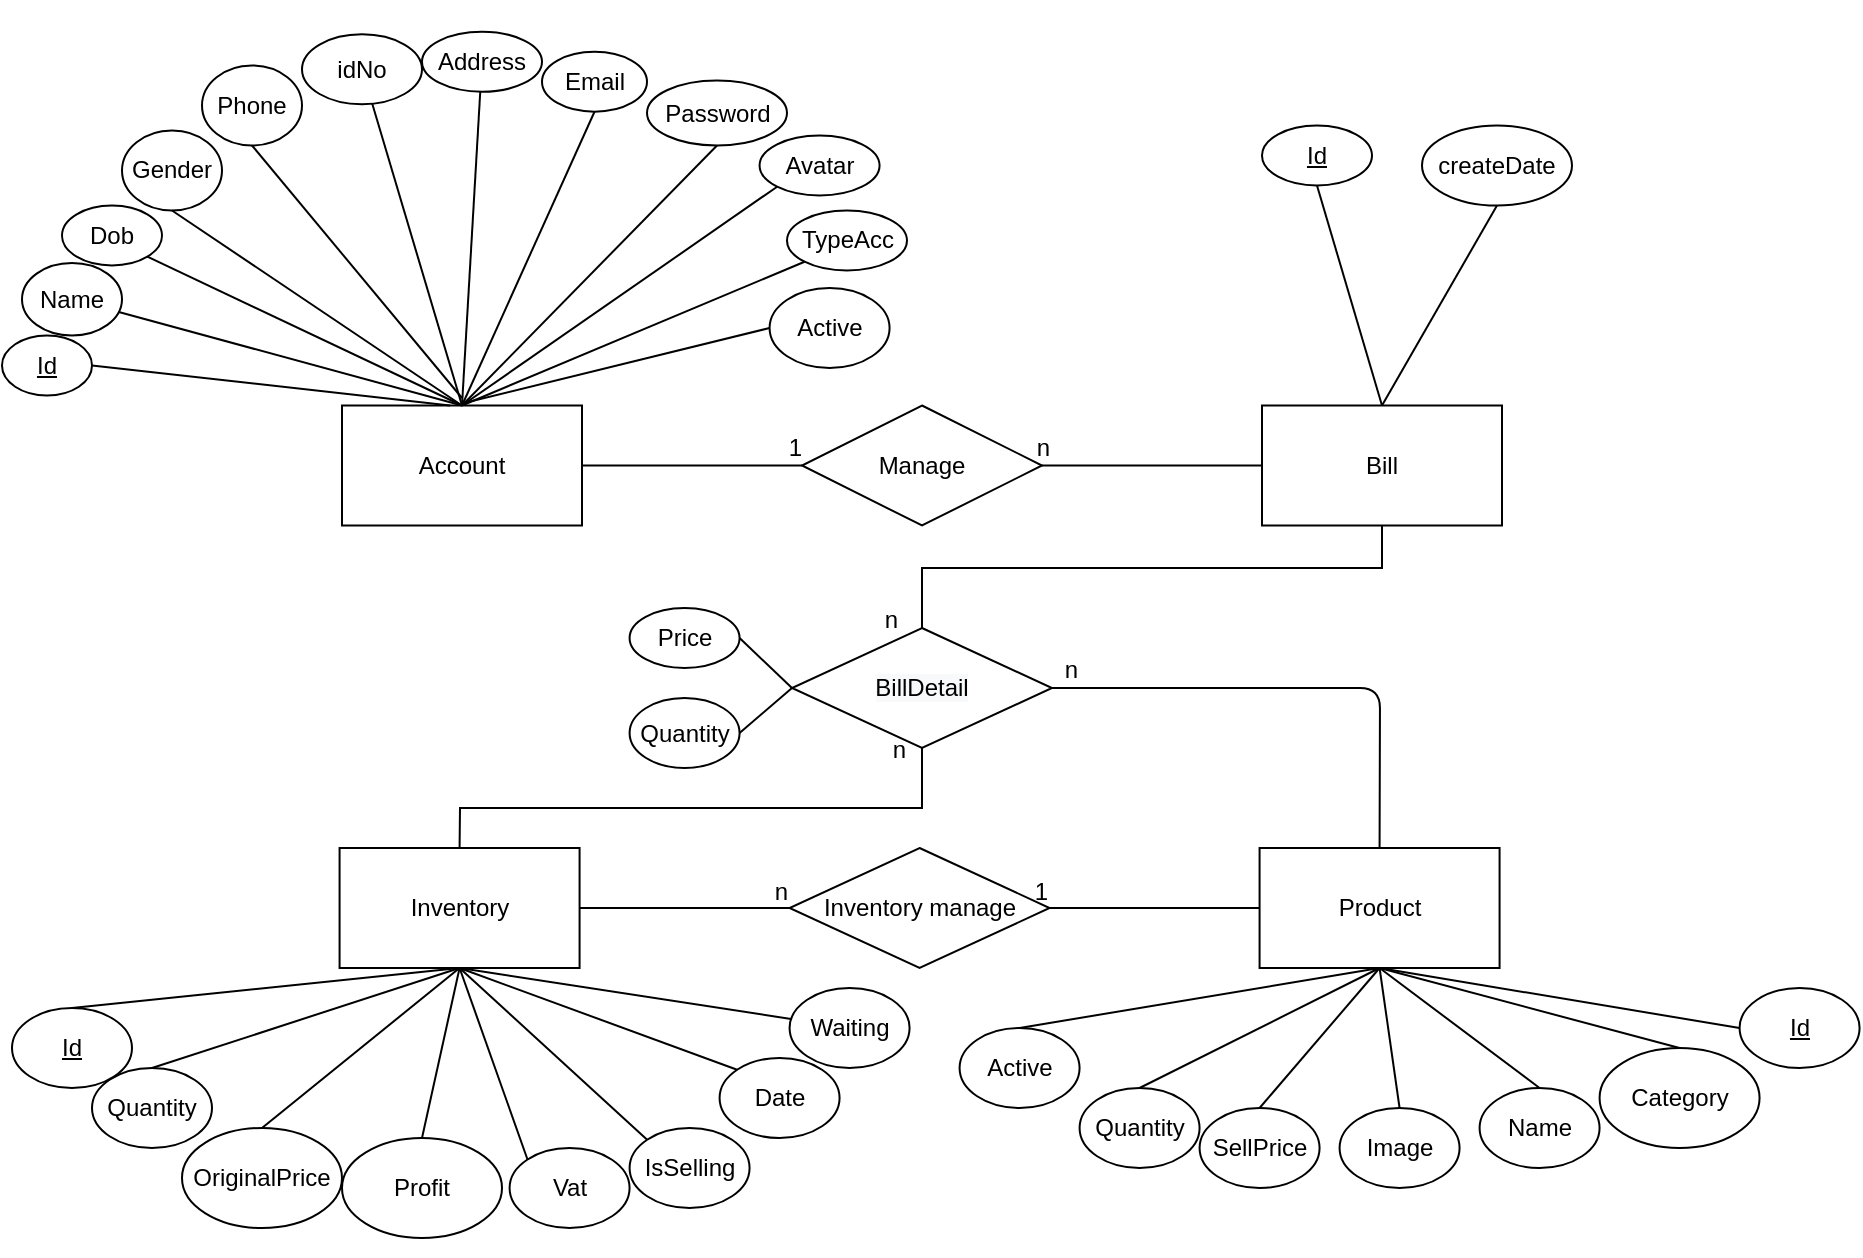 <mxfile version="15.2.9" type="github">
  <diagram id="R2lEEEUBdFMjLlhIrx00" name="Page-1">
    <mxGraphModel dx="2290" dy="1743" grid="1" gridSize="10" guides="1" tooltips="1" connect="1" arrows="1" fold="1" page="1" pageScale="1" pageWidth="850" pageHeight="1100" math="0" shadow="0" extFonts="Permanent Marker^https://fonts.googleapis.com/css?family=Permanent+Marker">
      <root>
        <mxCell id="0" />
        <mxCell id="1" parent="0" />
        <mxCell id="KfoyAcjSwaGEX3v1Dtmh-1" value="Account" style="rounded=0;whiteSpace=wrap;html=1;" parent="1" vertex="1">
          <mxGeometry x="-100" y="198.75" width="120" height="60" as="geometry" />
        </mxCell>
        <mxCell id="KfoyAcjSwaGEX3v1Dtmh-4" value="Product" style="rounded=0;whiteSpace=wrap;html=1;" parent="1" vertex="1">
          <mxGeometry x="358.79" y="420" width="120" height="60" as="geometry" />
        </mxCell>
        <mxCell id="KfoyAcjSwaGEX3v1Dtmh-5" value="Inventory" style="rounded=0;whiteSpace=wrap;html=1;" parent="1" vertex="1">
          <mxGeometry x="-101.21" y="420" width="120" height="60" as="geometry" />
        </mxCell>
        <mxCell id="KfoyAcjSwaGEX3v1Dtmh-7" value="Bill" style="rounded=0;whiteSpace=wrap;html=1;" parent="1" vertex="1">
          <mxGeometry x="360" y="198.75" width="120" height="60" as="geometry" />
        </mxCell>
        <mxCell id="KfoyAcjSwaGEX3v1Dtmh-8" value="Gender" style="ellipse;whiteSpace=wrap;html=1;" parent="1" vertex="1">
          <mxGeometry x="-210" y="61.25" width="50" height="40" as="geometry" />
        </mxCell>
        <mxCell id="KfoyAcjSwaGEX3v1Dtmh-9" value="Dob" style="ellipse;whiteSpace=wrap;html=1;" parent="1" vertex="1">
          <mxGeometry x="-240" y="98.75" width="50" height="30" as="geometry" />
        </mxCell>
        <mxCell id="KfoyAcjSwaGEX3v1Dtmh-10" value="Name" style="ellipse;whiteSpace=wrap;html=1;" parent="1" vertex="1">
          <mxGeometry x="-260" y="127.5" width="50" height="36.25" as="geometry" />
        </mxCell>
        <mxCell id="KfoyAcjSwaGEX3v1Dtmh-11" value="Email" style="ellipse;whiteSpace=wrap;html=1;" parent="1" vertex="1">
          <mxGeometry y="21.88" width="52.5" height="30" as="geometry" />
        </mxCell>
        <mxCell id="KfoyAcjSwaGEX3v1Dtmh-13" value="idNo" style="ellipse;whiteSpace=wrap;html=1;" parent="1" vertex="1">
          <mxGeometry x="-120" y="13.13" width="60" height="35" as="geometry" />
        </mxCell>
        <mxCell id="KfoyAcjSwaGEX3v1Dtmh-14" value="Phone" style="ellipse;whiteSpace=wrap;html=1;" parent="1" vertex="1">
          <mxGeometry x="-170" y="28.75" width="50" height="40" as="geometry" />
        </mxCell>
        <mxCell id="KfoyAcjSwaGEX3v1Dtmh-15" value="Avatar" style="ellipse;whiteSpace=wrap;html=1;" parent="1" vertex="1">
          <mxGeometry x="108.79" y="63.75" width="60" height="30" as="geometry" />
        </mxCell>
        <mxCell id="KfoyAcjSwaGEX3v1Dtmh-16" value="Password" style="ellipse;whiteSpace=wrap;html=1;" parent="1" vertex="1">
          <mxGeometry x="52.5" y="36.25" width="70" height="32.5" as="geometry" />
        </mxCell>
        <mxCell id="KfoyAcjSwaGEX3v1Dtmh-17" value="TypeAcc" style="ellipse;whiteSpace=wrap;html=1;" parent="1" vertex="1">
          <mxGeometry x="122.5" y="101.25" width="60" height="30" as="geometry" />
        </mxCell>
        <mxCell id="KfoyAcjSwaGEX3v1Dtmh-18" value="Active" style="ellipse;whiteSpace=wrap;html=1;" parent="1" vertex="1">
          <mxGeometry x="113.79" y="140" width="60" height="40" as="geometry" />
        </mxCell>
        <mxCell id="KfoyAcjSwaGEX3v1Dtmh-19" value="&lt;u&gt;Id&lt;/u&gt;" style="ellipse;whiteSpace=wrap;html=1;" parent="1" vertex="1">
          <mxGeometry x="-270" y="163.75" width="45" height="30" as="geometry" />
        </mxCell>
        <mxCell id="KfoyAcjSwaGEX3v1Dtmh-29" value="Active" style="ellipse;whiteSpace=wrap;html=1;" parent="1" vertex="1">
          <mxGeometry x="208.79" y="510" width="60" height="40" as="geometry" />
        </mxCell>
        <mxCell id="KfoyAcjSwaGEX3v1Dtmh-30" value="Quantity" style="ellipse;whiteSpace=wrap;html=1;" parent="1" vertex="1">
          <mxGeometry x="268.79" y="540" width="60" height="40" as="geometry" />
        </mxCell>
        <mxCell id="KfoyAcjSwaGEX3v1Dtmh-31" value="SellPrice" style="ellipse;whiteSpace=wrap;html=1;" parent="1" vertex="1">
          <mxGeometry x="328.79" y="550" width="60" height="40" as="geometry" />
        </mxCell>
        <mxCell id="KfoyAcjSwaGEX3v1Dtmh-32" value="Image" style="ellipse;whiteSpace=wrap;html=1;" parent="1" vertex="1">
          <mxGeometry x="398.79" y="550" width="60" height="40" as="geometry" />
        </mxCell>
        <mxCell id="KfoyAcjSwaGEX3v1Dtmh-33" value="Name" style="ellipse;whiteSpace=wrap;html=1;" parent="1" vertex="1">
          <mxGeometry x="468.79" y="540" width="60" height="40" as="geometry" />
        </mxCell>
        <mxCell id="KfoyAcjSwaGEX3v1Dtmh-34" value="Category" style="ellipse;whiteSpace=wrap;html=1;" parent="1" vertex="1">
          <mxGeometry x="528.79" y="520" width="80" height="50" as="geometry" />
        </mxCell>
        <mxCell id="KfoyAcjSwaGEX3v1Dtmh-35" value="&lt;u&gt;Id&lt;/u&gt;" style="ellipse;whiteSpace=wrap;html=1;" parent="1" vertex="1">
          <mxGeometry x="598.79" y="490" width="60" height="40" as="geometry" />
        </mxCell>
        <mxCell id="KfoyAcjSwaGEX3v1Dtmh-36" value="Waiting" style="ellipse;whiteSpace=wrap;html=1;" parent="1" vertex="1">
          <mxGeometry x="123.79" y="490" width="60" height="40" as="geometry" />
        </mxCell>
        <mxCell id="KfoyAcjSwaGEX3v1Dtmh-37" value="Date" style="ellipse;whiteSpace=wrap;html=1;rotation=0;" parent="1" vertex="1">
          <mxGeometry x="88.79" y="525" width="60" height="40" as="geometry" />
        </mxCell>
        <mxCell id="KfoyAcjSwaGEX3v1Dtmh-38" value="OriginalPrice" style="ellipse;whiteSpace=wrap;html=1;" parent="1" vertex="1">
          <mxGeometry x="-180" y="560" width="80" height="50" as="geometry" />
        </mxCell>
        <mxCell id="KfoyAcjSwaGEX3v1Dtmh-39" value="Quantity" style="ellipse;whiteSpace=wrap;html=1;" parent="1" vertex="1">
          <mxGeometry x="-225" y="530" width="60" height="40" as="geometry" />
        </mxCell>
        <mxCell id="KfoyAcjSwaGEX3v1Dtmh-41" value="&lt;u&gt;Id&lt;/u&gt;" style="ellipse;whiteSpace=wrap;html=1;" parent="1" vertex="1">
          <mxGeometry x="-265" y="500" width="60" height="40" as="geometry" />
        </mxCell>
        <mxCell id="KfoyAcjSwaGEX3v1Dtmh-44" value="Price" style="ellipse;whiteSpace=wrap;html=1;" parent="1" vertex="1">
          <mxGeometry x="43.79" y="300" width="55" height="30" as="geometry" />
        </mxCell>
        <mxCell id="KfoyAcjSwaGEX3v1Dtmh-45" value="Quantity" style="ellipse;whiteSpace=wrap;html=1;" parent="1" vertex="1">
          <mxGeometry x="43.79" y="345" width="55" height="35" as="geometry" />
        </mxCell>
        <mxCell id="KfoyAcjSwaGEX3v1Dtmh-47" value="createDate" style="ellipse;whiteSpace=wrap;html=1;" parent="1" vertex="1">
          <mxGeometry x="440" y="58.75" width="75" height="40" as="geometry" />
        </mxCell>
        <mxCell id="KfoyAcjSwaGEX3v1Dtmh-49" value="&lt;u&gt;Id&lt;/u&gt;" style="ellipse;whiteSpace=wrap;html=1;" parent="1" vertex="1">
          <mxGeometry x="360" y="58.75" width="55" height="30" as="geometry" />
        </mxCell>
        <mxCell id="KfoyAcjSwaGEX3v1Dtmh-51" value="" style="endArrow=none;html=1;entryX=0.5;entryY=1;entryDx=0;entryDy=0;" parent="1" target="KfoyAcjSwaGEX3v1Dtmh-11" edge="1">
          <mxGeometry width="50" height="50" relative="1" as="geometry">
            <mxPoint x="-40" y="198.75" as="sourcePoint" />
            <mxPoint x="240" y="195" as="targetPoint" />
          </mxGeometry>
        </mxCell>
        <mxCell id="KfoyAcjSwaGEX3v1Dtmh-53" value="" style="endArrow=none;html=1;entryX=0.5;entryY=1;entryDx=0;entryDy=0;exitX=0.5;exitY=0;exitDx=0;exitDy=0;" parent="1" source="KfoyAcjSwaGEX3v1Dtmh-1" target="KfoyAcjSwaGEX3v1Dtmh-16" edge="1">
          <mxGeometry width="50" height="50" relative="1" as="geometry">
            <mxPoint x="-40" y="175" as="sourcePoint" />
            <mxPoint x="240" y="195" as="targetPoint" />
          </mxGeometry>
        </mxCell>
        <mxCell id="KfoyAcjSwaGEX3v1Dtmh-56" value="" style="endArrow=none;html=1;exitX=0.5;exitY=0;exitDx=0;exitDy=0;" parent="1" source="KfoyAcjSwaGEX3v1Dtmh-1" target="KfoyAcjSwaGEX3v1Dtmh-13" edge="1">
          <mxGeometry width="50" height="50" relative="1" as="geometry">
            <mxPoint x="-80" y="145" as="sourcePoint" />
            <mxPoint x="-30" y="95" as="targetPoint" />
          </mxGeometry>
        </mxCell>
        <mxCell id="KfoyAcjSwaGEX3v1Dtmh-58" value="" style="endArrow=none;html=1;entryX=0;entryY=0.5;entryDx=0;entryDy=0;" parent="1" target="KfoyAcjSwaGEX3v1Dtmh-18" edge="1">
          <mxGeometry width="50" height="50" relative="1" as="geometry">
            <mxPoint x="-40" y="197.75" as="sourcePoint" />
            <mxPoint x="140" y="235" as="targetPoint" />
          </mxGeometry>
        </mxCell>
        <mxCell id="KfoyAcjSwaGEX3v1Dtmh-59" value="" style="endArrow=none;html=1;entryX=0;entryY=1;entryDx=0;entryDy=0;exitX=0.5;exitY=0;exitDx=0;exitDy=0;" parent="1" source="KfoyAcjSwaGEX3v1Dtmh-1" target="KfoyAcjSwaGEX3v1Dtmh-15" edge="1">
          <mxGeometry width="50" height="50" relative="1" as="geometry">
            <mxPoint x="190" y="245" as="sourcePoint" />
            <mxPoint x="240" y="195" as="targetPoint" />
          </mxGeometry>
        </mxCell>
        <mxCell id="KfoyAcjSwaGEX3v1Dtmh-60" value="" style="endArrow=none;html=1;entryX=1;entryY=1;entryDx=0;entryDy=0;exitX=0.5;exitY=0;exitDx=0;exitDy=0;" parent="1" source="KfoyAcjSwaGEX3v1Dtmh-1" target="KfoyAcjSwaGEX3v1Dtmh-9" edge="1">
          <mxGeometry width="50" height="50" relative="1" as="geometry">
            <mxPoint x="190" y="245" as="sourcePoint" />
            <mxPoint x="240" y="195" as="targetPoint" />
          </mxGeometry>
        </mxCell>
        <mxCell id="KfoyAcjSwaGEX3v1Dtmh-61" value="" style="endArrow=none;html=1;entryX=0;entryY=1;entryDx=0;entryDy=0;exitX=0.5;exitY=0;exitDx=0;exitDy=0;" parent="1" source="KfoyAcjSwaGEX3v1Dtmh-1" target="KfoyAcjSwaGEX3v1Dtmh-17" edge="1">
          <mxGeometry width="50" height="50" relative="1" as="geometry">
            <mxPoint x="190" y="245" as="sourcePoint" />
            <mxPoint x="-190" y="75" as="targetPoint" />
          </mxGeometry>
        </mxCell>
        <mxCell id="KfoyAcjSwaGEX3v1Dtmh-62" value="" style="endArrow=none;html=1;entryX=0.5;entryY=1;entryDx=0;entryDy=0;exitX=0.5;exitY=0;exitDx=0;exitDy=0;" parent="1" source="KfoyAcjSwaGEX3v1Dtmh-1" target="KfoyAcjSwaGEX3v1Dtmh-8" edge="1">
          <mxGeometry width="50" height="50" relative="1" as="geometry">
            <mxPoint x="190" y="245" as="sourcePoint" />
            <mxPoint x="240" y="195" as="targetPoint" />
          </mxGeometry>
        </mxCell>
        <mxCell id="KfoyAcjSwaGEX3v1Dtmh-63" value="" style="endArrow=none;html=1;entryX=0.5;entryY=1;entryDx=0;entryDy=0;" parent="1" target="KfoyAcjSwaGEX3v1Dtmh-14" edge="1">
          <mxGeometry width="50" height="50" relative="1" as="geometry">
            <mxPoint x="-40" y="195" as="sourcePoint" />
            <mxPoint x="240" y="195" as="targetPoint" />
          </mxGeometry>
        </mxCell>
        <mxCell id="KfoyAcjSwaGEX3v1Dtmh-64" value="" style="endArrow=none;html=1;exitX=0.5;exitY=0;exitDx=0;exitDy=0;" parent="1" source="KfoyAcjSwaGEX3v1Dtmh-1" target="KfoyAcjSwaGEX3v1Dtmh-10" edge="1">
          <mxGeometry width="50" height="50" relative="1" as="geometry">
            <mxPoint x="190" y="245" as="sourcePoint" />
            <mxPoint x="240" y="195" as="targetPoint" />
          </mxGeometry>
        </mxCell>
        <mxCell id="KfoyAcjSwaGEX3v1Dtmh-65" value="" style="endArrow=none;html=1;exitX=1;exitY=0.5;exitDx=0;exitDy=0;entryX=0.45;entryY=0;entryDx=0;entryDy=0;entryPerimeter=0;" parent="1" source="KfoyAcjSwaGEX3v1Dtmh-19" target="KfoyAcjSwaGEX3v1Dtmh-1" edge="1">
          <mxGeometry width="50" height="50" relative="1" as="geometry">
            <mxPoint x="190" y="245" as="sourcePoint" />
            <mxPoint x="240" y="195" as="targetPoint" />
          </mxGeometry>
        </mxCell>
        <mxCell id="KfoyAcjSwaGEX3v1Dtmh-81" value="&#xa;&#xa;&lt;span style=&quot;color: rgb(0, 0, 0); font-family: helvetica; font-size: 12px; font-style: normal; font-weight: 400; letter-spacing: normal; text-align: center; text-indent: 0px; text-transform: none; word-spacing: 0px; background-color: rgb(248, 249, 250); display: inline; float: none;&quot;&gt;BillDetail&lt;/span&gt;&#xa;&#xa;" style="rhombus;whiteSpace=wrap;html=1;" parent="1" vertex="1">
          <mxGeometry x="125" y="310" width="130" height="60" as="geometry" />
        </mxCell>
        <mxCell id="KfoyAcjSwaGEX3v1Dtmh-83" value="" style="endArrow=none;html=1;exitX=0.5;exitY=0;exitDx=0;exitDy=0;" parent="1" source="KfoyAcjSwaGEX3v1Dtmh-33" edge="1">
          <mxGeometry width="50" height="50" relative="1" as="geometry">
            <mxPoint x="308.79" y="430" as="sourcePoint" />
            <mxPoint x="418.79" y="480" as="targetPoint" />
          </mxGeometry>
        </mxCell>
        <mxCell id="KfoyAcjSwaGEX3v1Dtmh-84" value="" style="endArrow=none;html=1;exitX=0.5;exitY=0;exitDx=0;exitDy=0;" parent="1" source="KfoyAcjSwaGEX3v1Dtmh-32" edge="1">
          <mxGeometry width="50" height="50" relative="1" as="geometry">
            <mxPoint x="308.79" y="430" as="sourcePoint" />
            <mxPoint x="418.79" y="480" as="targetPoint" />
          </mxGeometry>
        </mxCell>
        <mxCell id="KfoyAcjSwaGEX3v1Dtmh-85" value="" style="endArrow=none;html=1;exitX=0.5;exitY=0;exitDx=0;exitDy=0;" parent="1" source="KfoyAcjSwaGEX3v1Dtmh-31" edge="1">
          <mxGeometry width="50" height="50" relative="1" as="geometry">
            <mxPoint x="308.79" y="430" as="sourcePoint" />
            <mxPoint x="418.79" y="480" as="targetPoint" />
          </mxGeometry>
        </mxCell>
        <mxCell id="KfoyAcjSwaGEX3v1Dtmh-86" value="" style="endArrow=none;html=1;exitX=0.5;exitY=0;exitDx=0;exitDy=0;" parent="1" source="KfoyAcjSwaGEX3v1Dtmh-30" edge="1">
          <mxGeometry width="50" height="50" relative="1" as="geometry">
            <mxPoint x="308.79" y="430" as="sourcePoint" />
            <mxPoint x="418.79" y="480" as="targetPoint" />
          </mxGeometry>
        </mxCell>
        <mxCell id="KfoyAcjSwaGEX3v1Dtmh-87" value="" style="endArrow=none;html=1;exitX=0.5;exitY=0;exitDx=0;exitDy=0;" parent="1" source="KfoyAcjSwaGEX3v1Dtmh-29" edge="1">
          <mxGeometry width="50" height="50" relative="1" as="geometry">
            <mxPoint x="308.79" y="430" as="sourcePoint" />
            <mxPoint x="418.79" y="480" as="targetPoint" />
          </mxGeometry>
        </mxCell>
        <mxCell id="KfoyAcjSwaGEX3v1Dtmh-88" value="" style="endArrow=none;html=1;exitX=0;exitY=0.5;exitDx=0;exitDy=0;" parent="1" source="KfoyAcjSwaGEX3v1Dtmh-35" edge="1">
          <mxGeometry width="50" height="50" relative="1" as="geometry">
            <mxPoint x="308.79" y="430" as="sourcePoint" />
            <mxPoint x="418.79" y="480" as="targetPoint" />
          </mxGeometry>
        </mxCell>
        <mxCell id="KfoyAcjSwaGEX3v1Dtmh-89" value="" style="endArrow=none;html=1;entryX=0.5;entryY=1;entryDx=0;entryDy=0;exitX=0.5;exitY=0;exitDx=0;exitDy=0;" parent="1" source="KfoyAcjSwaGEX3v1Dtmh-34" target="KfoyAcjSwaGEX3v1Dtmh-4" edge="1">
          <mxGeometry width="50" height="50" relative="1" as="geometry">
            <mxPoint x="578.79" y="510" as="sourcePoint" />
            <mxPoint x="358.79" y="380" as="targetPoint" />
          </mxGeometry>
        </mxCell>
        <mxCell id="KfoyAcjSwaGEX3v1Dtmh-91" value="" style="endArrow=none;html=1;exitX=1;exitY=0.5;exitDx=0;exitDy=0;entryX=0;entryY=0.5;entryDx=0;entryDy=0;" parent="1" source="KfoyAcjSwaGEX3v1Dtmh-45" target="KfoyAcjSwaGEX3v1Dtmh-81" edge="1">
          <mxGeometry width="50" height="50" relative="1" as="geometry">
            <mxPoint x="540" y="360" as="sourcePoint" />
            <mxPoint x="150" y="340" as="targetPoint" />
          </mxGeometry>
        </mxCell>
        <mxCell id="KfoyAcjSwaGEX3v1Dtmh-92" value="" style="endArrow=none;html=1;entryX=0;entryY=0.5;entryDx=0;entryDy=0;exitX=1;exitY=0.5;exitDx=0;exitDy=0;" parent="1" source="KfoyAcjSwaGEX3v1Dtmh-44" target="KfoyAcjSwaGEX3v1Dtmh-81" edge="1">
          <mxGeometry width="50" height="50" relative="1" as="geometry">
            <mxPoint x="320" y="370" as="sourcePoint" />
            <mxPoint x="370" y="320" as="targetPoint" />
          </mxGeometry>
        </mxCell>
        <mxCell id="KfoyAcjSwaGEX3v1Dtmh-97" value="" style="endArrow=none;html=1;entryX=0.5;entryY=1;entryDx=0;entryDy=0;exitX=0.5;exitY=0;exitDx=0;exitDy=0;" parent="1" source="KfoyAcjSwaGEX3v1Dtmh-7" target="KfoyAcjSwaGEX3v1Dtmh-47" edge="1">
          <mxGeometry width="50" height="50" relative="1" as="geometry">
            <mxPoint x="320" y="388.75" as="sourcePoint" />
            <mxPoint x="370" y="338.75" as="targetPoint" />
          </mxGeometry>
        </mxCell>
        <mxCell id="KfoyAcjSwaGEX3v1Dtmh-99" value="" style="endArrow=none;html=1;entryX=0.5;entryY=1;entryDx=0;entryDy=0;" parent="1" target="KfoyAcjSwaGEX3v1Dtmh-49" edge="1">
          <mxGeometry width="50" height="50" relative="1" as="geometry">
            <mxPoint x="420" y="198.75" as="sourcePoint" />
            <mxPoint x="370" y="338.75" as="targetPoint" />
          </mxGeometry>
        </mxCell>
        <mxCell id="KfoyAcjSwaGEX3v1Dtmh-104" value="Inventory manage" style="shape=rhombus;perimeter=rhombusPerimeter;whiteSpace=wrap;html=1;align=center;" parent="1" vertex="1">
          <mxGeometry x="123.79" y="420" width="130" height="60" as="geometry" />
        </mxCell>
        <mxCell id="KfoyAcjSwaGEX3v1Dtmh-105" value="Manage" style="shape=rhombus;perimeter=rhombusPerimeter;whiteSpace=wrap;html=1;align=center;" parent="1" vertex="1">
          <mxGeometry x="130" y="198.75" width="120" height="60" as="geometry" />
        </mxCell>
        <mxCell id="KfoyAcjSwaGEX3v1Dtmh-106" value="" style="endArrow=none;html=1;rounded=0;exitX=0;exitY=0.5;exitDx=0;exitDy=0;entryX=1;entryY=0.5;entryDx=0;entryDy=0;" parent="1" source="KfoyAcjSwaGEX3v1Dtmh-4" target="KfoyAcjSwaGEX3v1Dtmh-104" edge="1">
          <mxGeometry relative="1" as="geometry">
            <mxPoint x="268.79" y="410" as="sourcePoint" />
            <mxPoint x="268.79" y="450" as="targetPoint" />
          </mxGeometry>
        </mxCell>
        <mxCell id="KfoyAcjSwaGEX3v1Dtmh-107" value="1" style="resizable=0;html=1;align=right;verticalAlign=bottom;" parent="KfoyAcjSwaGEX3v1Dtmh-106" connectable="0" vertex="1">
          <mxGeometry x="1" relative="1" as="geometry" />
        </mxCell>
        <mxCell id="KfoyAcjSwaGEX3v1Dtmh-108" value="" style="endArrow=none;html=1;rounded=0;entryX=0;entryY=0.5;entryDx=0;entryDy=0;exitX=1;exitY=0.5;exitDx=0;exitDy=0;" parent="1" source="KfoyAcjSwaGEX3v1Dtmh-5" target="KfoyAcjSwaGEX3v1Dtmh-104" edge="1">
          <mxGeometry relative="1" as="geometry">
            <mxPoint x="38.79" y="390" as="sourcePoint" />
            <mxPoint x="198.79" y="390" as="targetPoint" />
          </mxGeometry>
        </mxCell>
        <mxCell id="KfoyAcjSwaGEX3v1Dtmh-109" value="n" style="resizable=0;html=1;align=right;verticalAlign=bottom;" parent="KfoyAcjSwaGEX3v1Dtmh-108" connectable="0" vertex="1">
          <mxGeometry x="1" relative="1" as="geometry">
            <mxPoint as="offset" />
          </mxGeometry>
        </mxCell>
        <mxCell id="KfoyAcjSwaGEX3v1Dtmh-110" value="" style="endArrow=none;html=1;rounded=0;exitX=1;exitY=0.5;exitDx=0;exitDy=0;entryX=0;entryY=0.5;entryDx=0;entryDy=0;" parent="1" source="KfoyAcjSwaGEX3v1Dtmh-1" target="KfoyAcjSwaGEX3v1Dtmh-105" edge="1">
          <mxGeometry relative="1" as="geometry">
            <mxPoint x="40" y="278.75" as="sourcePoint" />
            <mxPoint x="200" y="278.75" as="targetPoint" />
          </mxGeometry>
        </mxCell>
        <mxCell id="KfoyAcjSwaGEX3v1Dtmh-111" value="1" style="resizable=0;html=1;align=right;verticalAlign=bottom;" parent="KfoyAcjSwaGEX3v1Dtmh-110" connectable="0" vertex="1">
          <mxGeometry x="1" relative="1" as="geometry" />
        </mxCell>
        <mxCell id="KfoyAcjSwaGEX3v1Dtmh-112" value="" style="endArrow=none;html=1;rounded=0;exitX=0;exitY=0.5;exitDx=0;exitDy=0;entryX=1;entryY=0.5;entryDx=0;entryDy=0;" parent="1" source="KfoyAcjSwaGEX3v1Dtmh-7" target="KfoyAcjSwaGEX3v1Dtmh-105" edge="1">
          <mxGeometry relative="1" as="geometry">
            <mxPoint x="40" y="368.75" as="sourcePoint" />
            <mxPoint x="270" y="228.75" as="targetPoint" />
          </mxGeometry>
        </mxCell>
        <mxCell id="KfoyAcjSwaGEX3v1Dtmh-113" value="n" style="resizable=0;html=1;align=right;verticalAlign=bottom;" parent="KfoyAcjSwaGEX3v1Dtmh-112" connectable="0" vertex="1">
          <mxGeometry x="1" relative="1" as="geometry">
            <mxPoint x="4" as="offset" />
          </mxGeometry>
        </mxCell>
        <mxCell id="KfoyAcjSwaGEX3v1Dtmh-121" value="" style="endArrow=none;html=1;entryX=1;entryY=0.5;entryDx=0;entryDy=0;exitX=0.5;exitY=0;exitDx=0;exitDy=0;" parent="1" target="KfoyAcjSwaGEX3v1Dtmh-81" edge="1" source="KfoyAcjSwaGEX3v1Dtmh-4">
          <mxGeometry width="50" height="50" relative="1" as="geometry">
            <mxPoint x="420" y="410" as="sourcePoint" />
            <mxPoint x="150" y="320" as="targetPoint" />
            <Array as="points">
              <mxPoint x="419" y="340" />
            </Array>
          </mxGeometry>
        </mxCell>
        <mxCell id="KfoyAcjSwaGEX3v1Dtmh-122" value="" style="endArrow=none;html=1;" parent="1" source="KfoyAcjSwaGEX3v1Dtmh-36" edge="1">
          <mxGeometry width="50" height="50" relative="1" as="geometry">
            <mxPoint x="98.79" y="310" as="sourcePoint" />
            <mxPoint x="-41.21" y="480" as="targetPoint" />
          </mxGeometry>
        </mxCell>
        <mxCell id="KfoyAcjSwaGEX3v1Dtmh-123" value="" style="endArrow=none;html=1;exitX=0.5;exitY=1;exitDx=0;exitDy=0;entryX=0.5;entryY=0;entryDx=0;entryDy=0;" parent="1" source="KfoyAcjSwaGEX3v1Dtmh-5" target="KfoyAcjSwaGEX3v1Dtmh-38" edge="1">
          <mxGeometry width="50" height="50" relative="1" as="geometry">
            <mxPoint x="98.79" y="310" as="sourcePoint" />
            <mxPoint x="-82.189" y="590.644" as="targetPoint" />
          </mxGeometry>
        </mxCell>
        <mxCell id="KfoyAcjSwaGEX3v1Dtmh-124" value="" style="endArrow=none;html=1;exitX=0.5;exitY=1;exitDx=0;exitDy=0;entryX=0;entryY=0;entryDx=0;entryDy=0;" parent="1" source="KfoyAcjSwaGEX3v1Dtmh-5" target="KfoyAcjSwaGEX3v1Dtmh-37" edge="1">
          <mxGeometry width="50" height="50" relative="1" as="geometry">
            <mxPoint x="98.79" y="310" as="sourcePoint" />
            <mxPoint x="148.79" y="260" as="targetPoint" />
          </mxGeometry>
        </mxCell>
        <mxCell id="KfoyAcjSwaGEX3v1Dtmh-125" value="" style="endArrow=none;html=1;exitX=0.5;exitY=0;exitDx=0;exitDy=0;" parent="1" source="KfoyAcjSwaGEX3v1Dtmh-39" edge="1">
          <mxGeometry width="50" height="50" relative="1" as="geometry">
            <mxPoint x="98.79" y="310" as="sourcePoint" />
            <mxPoint x="-41.21" y="480" as="targetPoint" />
          </mxGeometry>
        </mxCell>
        <mxCell id="KfoyAcjSwaGEX3v1Dtmh-127" value="" style="endArrow=none;html=1;exitX=0.5;exitY=0;exitDx=0;exitDy=0;entryX=0.5;entryY=1;entryDx=0;entryDy=0;" parent="1" source="KfoyAcjSwaGEX3v1Dtmh-41" target="KfoyAcjSwaGEX3v1Dtmh-5" edge="1">
          <mxGeometry width="50" height="50" relative="1" as="geometry">
            <mxPoint x="-219.997" y="545.858" as="sourcePoint" />
            <mxPoint x="148.79" y="260" as="targetPoint" />
          </mxGeometry>
        </mxCell>
        <mxCell id="KfoyAcjSwaGEX3v1Dtmh-129" value="" style="endArrow=none;html=1;rounded=0;exitX=0.5;exitY=1;exitDx=0;exitDy=0;entryX=0.5;entryY=0;entryDx=0;entryDy=0;" parent="1" source="KfoyAcjSwaGEX3v1Dtmh-7" target="KfoyAcjSwaGEX3v1Dtmh-81" edge="1">
          <mxGeometry relative="1" as="geometry">
            <mxPoint x="340" y="340" as="sourcePoint" />
            <mxPoint x="220" y="310" as="targetPoint" />
            <Array as="points">
              <mxPoint x="420" y="280" />
              <mxPoint x="350" y="280" />
              <mxPoint x="190" y="280" />
            </Array>
          </mxGeometry>
        </mxCell>
        <mxCell id="2ZbZevwpe1_otpKqO17O-4" value="" style="group" parent="1" vertex="1" connectable="0">
          <mxGeometry x="-50" y="21.88" width="60" height="41.25" as="geometry" />
        </mxCell>
        <mxCell id="KfoyAcjSwaGEX3v1Dtmh-12" value="Address" style="ellipse;whiteSpace=wrap;html=1;" parent="2ZbZevwpe1_otpKqO17O-4" vertex="1">
          <mxGeometry x="-10" y="-10" width="60" height="30" as="geometry" />
        </mxCell>
        <mxCell id="l8LSCOQpDBevpGoVwjqL-11" style="edgeStyle=none;shape=link;rounded=0;orthogonalLoop=1;jettySize=auto;html=1;exitX=1;exitY=0;exitDx=0;exitDy=0;strokeColor=default;strokeWidth=3;" edge="1" parent="2ZbZevwpe1_otpKqO17O-4" source="KfoyAcjSwaGEX3v1Dtmh-12" target="KfoyAcjSwaGEX3v1Dtmh-12">
          <mxGeometry relative="1" as="geometry" />
        </mxCell>
        <mxCell id="KfoyAcjSwaGEX3v1Dtmh-57" value="" style="endArrow=none;html=1;exitX=0.5;exitY=0;exitDx=0;exitDy=0;" parent="1" source="KfoyAcjSwaGEX3v1Dtmh-1" target="KfoyAcjSwaGEX3v1Dtmh-12" edge="1">
          <mxGeometry width="50" height="50" relative="1" as="geometry">
            <mxPoint x="190" y="230" as="sourcePoint" />
            <mxPoint x="30" y="40" as="targetPoint" />
          </mxGeometry>
        </mxCell>
        <mxCell id="2ZbZevwpe1_otpKqO17O-9" value="Profit" style="ellipse;whiteSpace=wrap;html=1;" parent="1" vertex="1">
          <mxGeometry x="-100" y="565" width="80" height="50" as="geometry" />
        </mxCell>
        <mxCell id="2ZbZevwpe1_otpKqO17O-10" value="" style="endArrow=none;html=1;entryX=0.5;entryY=0;entryDx=0;entryDy=0;" parent="1" target="2ZbZevwpe1_otpKqO17O-9" edge="1">
          <mxGeometry width="50" height="50" relative="1" as="geometry">
            <mxPoint x="-41.21" y="480" as="sourcePoint" />
            <mxPoint x="-8.494" y="590.418" as="targetPoint" />
          </mxGeometry>
        </mxCell>
        <mxCell id="2ZbZevwpe1_otpKqO17O-11" style="edgeStyle=none;rounded=0;orthogonalLoop=1;jettySize=auto;html=1;exitX=1;exitY=0.5;exitDx=0;exitDy=0;" parent="1" edge="1">
          <mxGeometry relative="1" as="geometry">
            <mxPoint x="38.79" y="615" as="sourcePoint" />
            <mxPoint x="38.79" y="615" as="targetPoint" />
          </mxGeometry>
        </mxCell>
        <mxCell id="2ZbZevwpe1_otpKqO17O-12" value="Vat" style="ellipse;whiteSpace=wrap;html=1;" parent="1" vertex="1">
          <mxGeometry x="-16.21" y="570" width="60" height="40" as="geometry" />
        </mxCell>
        <mxCell id="2ZbZevwpe1_otpKqO17O-13" value="" style="endArrow=none;html=1;exitX=0.5;exitY=1;exitDx=0;exitDy=0;entryX=0;entryY=0;entryDx=0;entryDy=0;" parent="1" source="KfoyAcjSwaGEX3v1Dtmh-5" target="2ZbZevwpe1_otpKqO17O-12" edge="1">
          <mxGeometry width="50" height="50" relative="1" as="geometry">
            <mxPoint x="-41.21" y="530" as="sourcePoint" />
            <mxPoint x="148.79" y="310" as="targetPoint" />
          </mxGeometry>
        </mxCell>
        <mxCell id="l8LSCOQpDBevpGoVwjqL-2" value="" style="endArrow=none;html=1;rounded=0;exitX=0.5;exitY=1;exitDx=0;exitDy=0;entryX=0.5;entryY=0;entryDx=0;entryDy=0;" edge="1" parent="1" source="KfoyAcjSwaGEX3v1Dtmh-81" target="KfoyAcjSwaGEX3v1Dtmh-5">
          <mxGeometry relative="1" as="geometry">
            <mxPoint x="208.79" y="370" as="sourcePoint" />
            <mxPoint x="98.79" y="370" as="targetPoint" />
            <Array as="points">
              <mxPoint x="190" y="400" />
              <mxPoint x="-41" y="400" />
            </Array>
          </mxGeometry>
        </mxCell>
        <mxCell id="l8LSCOQpDBevpGoVwjqL-3" value="n" style="resizable=0;html=1;align=right;verticalAlign=bottom;" connectable="0" vertex="1" parent="l8LSCOQpDBevpGoVwjqL-2">
          <mxGeometry x="1" relative="1" as="geometry">
            <mxPoint x="220" y="-105" as="offset" />
          </mxGeometry>
        </mxCell>
        <mxCell id="l8LSCOQpDBevpGoVwjqL-5" style="edgeStyle=none;shape=link;rounded=0;orthogonalLoop=1;jettySize=auto;html=1;exitX=0.5;exitY=0;exitDx=0;exitDy=0;strokeColor=default;strokeWidth=3;" edge="1" parent="1" source="KfoyAcjSwaGEX3v1Dtmh-44" target="KfoyAcjSwaGEX3v1Dtmh-44">
          <mxGeometry relative="1" as="geometry" />
        </mxCell>
        <mxCell id="l8LSCOQpDBevpGoVwjqL-6" value="n" style="resizable=0;html=1;align=right;verticalAlign=bottom;" connectable="0" vertex="1" parent="1">
          <mxGeometry x="268.79" y="339.999" as="geometry" />
        </mxCell>
        <mxCell id="l8LSCOQpDBevpGoVwjqL-8" value="n" style="resizable=0;html=1;align=right;verticalAlign=bottom;" connectable="0" vertex="1" parent="1">
          <mxGeometry x="188.79" y="379.999" as="geometry">
            <mxPoint x="-6" as="offset" />
          </mxGeometry>
        </mxCell>
        <mxCell id="l8LSCOQpDBevpGoVwjqL-9" value="&lt;div style=&quot;text-align: left&quot;&gt;IsSelling&lt;/div&gt;" style="ellipse;whiteSpace=wrap;html=1;" vertex="1" parent="1">
          <mxGeometry x="43.79" y="560" width="60" height="40" as="geometry" />
        </mxCell>
        <mxCell id="l8LSCOQpDBevpGoVwjqL-10" value="" style="endArrow=none;html=1;entryX=0;entryY=0;entryDx=0;entryDy=0;exitX=0.5;exitY=1;exitDx=0;exitDy=0;" edge="1" parent="1" target="l8LSCOQpDBevpGoVwjqL-9" source="KfoyAcjSwaGEX3v1Dtmh-5">
          <mxGeometry width="50" height="50" relative="1" as="geometry">
            <mxPoint x="9.39" y="230.88" as="sourcePoint" />
            <mxPoint x="189.39" y="268.13" as="targetPoint" />
          </mxGeometry>
        </mxCell>
      </root>
    </mxGraphModel>
  </diagram>
</mxfile>
